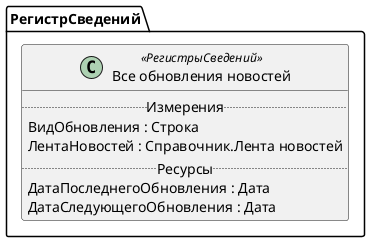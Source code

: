 ﻿@startuml ВсеОбновленияНовостей
'!include templates.wsd
'..\include templates.wsd
class РегистрСведений.ВсеОбновленияНовостей as "Все обновления новостей" <<РегистрыСведений>>
{
..Измерения..
ВидОбновления : Строка
ЛентаНовостей : Справочник.Лента новостей
..Ресурсы..
ДатаПоследнегоОбновления : Дата
ДатаСледующегоОбновления : Дата
}
@enduml
